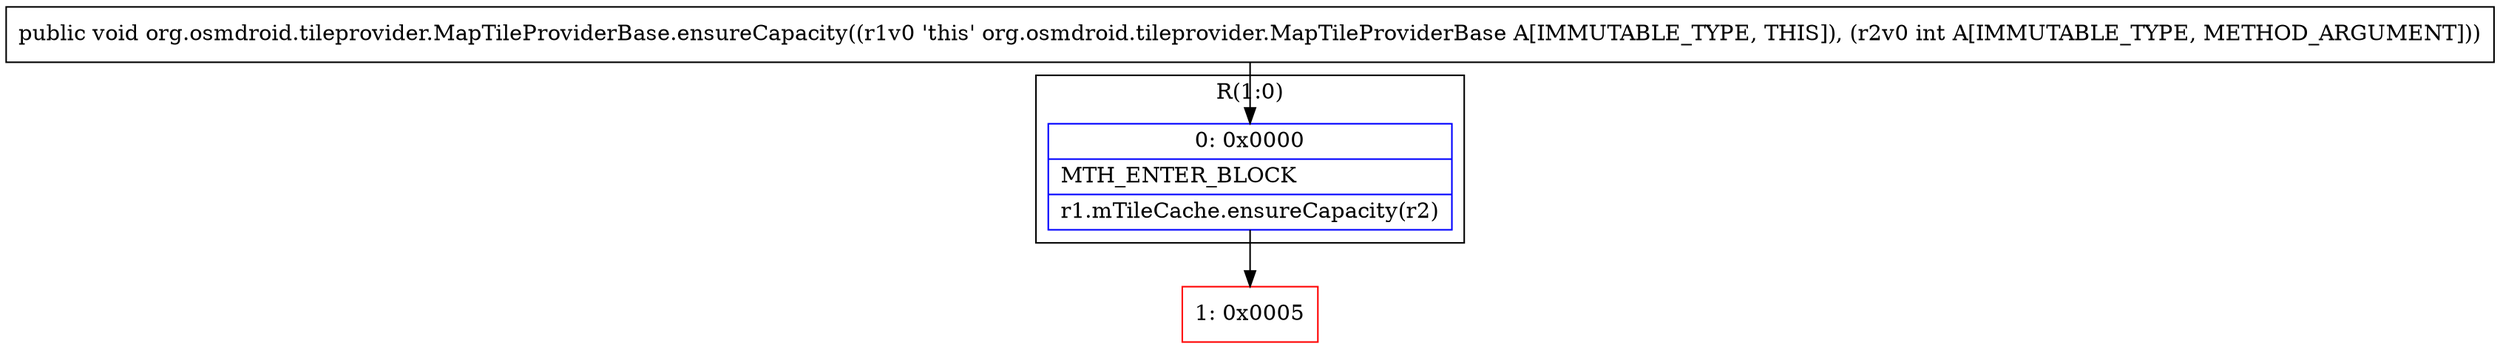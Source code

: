 digraph "CFG fororg.osmdroid.tileprovider.MapTileProviderBase.ensureCapacity(I)V" {
subgraph cluster_Region_811782392 {
label = "R(1:0)";
node [shape=record,color=blue];
Node_0 [shape=record,label="{0\:\ 0x0000|MTH_ENTER_BLOCK\l|r1.mTileCache.ensureCapacity(r2)\l}"];
}
Node_1 [shape=record,color=red,label="{1\:\ 0x0005}"];
MethodNode[shape=record,label="{public void org.osmdroid.tileprovider.MapTileProviderBase.ensureCapacity((r1v0 'this' org.osmdroid.tileprovider.MapTileProviderBase A[IMMUTABLE_TYPE, THIS]), (r2v0 int A[IMMUTABLE_TYPE, METHOD_ARGUMENT])) }"];
MethodNode -> Node_0;
Node_0 -> Node_1;
}

